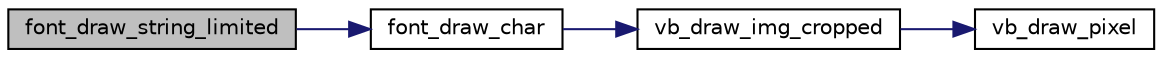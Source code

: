 digraph "font_draw_string_limited"
{
 // LATEX_PDF_SIZE
  edge [fontname="Helvetica",fontsize="10",labelfontname="Helvetica",labelfontsize="10"];
  node [fontname="Helvetica",fontsize="10",shape=record];
  rankdir="LR";
  Node1 [label="font_draw_string_limited",height=0.2,width=0.4,color="black", fillcolor="grey75", style="filled", fontcolor="black",tooltip="Draws a substring of a string to the given coordinates in the given buffer."];
  Node1 -> Node2 [color="midnightblue",fontsize="10",style="solid",fontname="Helvetica"];
  Node2 [label="font_draw_char",height=0.2,width=0.4,color="black", fillcolor="white", style="filled",URL="$group__font.html#gaa049c74a42572fa8713f9d08ddf42fc1",tooltip="Draws a given char to the given coordinates in the given buffer."];
  Node2 -> Node3 [color="midnightblue",fontsize="10",style="solid",fontname="Helvetica"];
  Node3 [label="vb_draw_img_cropped",height=0.2,width=0.4,color="black", fillcolor="white", style="filled",URL="$group__graphics.html#ga31260a04eb12bc7be5012378500b09b0",tooltip="Draws a portion of a given xpm image in the given buffer in the given coordinates."];
  Node3 -> Node4 [color="midnightblue",fontsize="10",style="solid",fontname="Helvetica"];
  Node4 [label="vb_draw_pixel",height=0.2,width=0.4,color="black", fillcolor="white", style="filled",URL="$group__graphics.html#ga257b5dac975604f70651e8764ad8acd8",tooltip="Draws a pixel in the given buffer in the given coordinates with the given color."];
}
